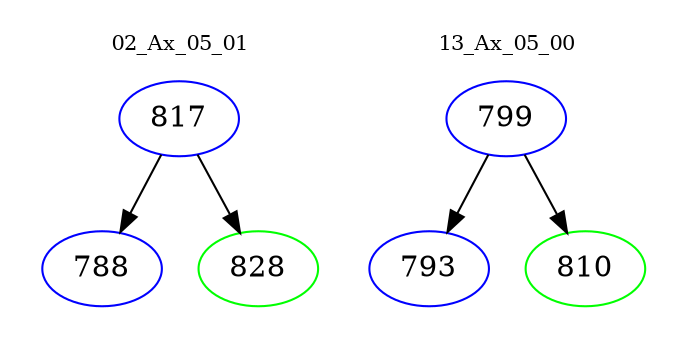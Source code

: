 digraph{
subgraph cluster_0 {
color = white
label = "02_Ax_05_01";
fontsize=10;
T0_817 [label="817", color="blue"]
T0_817 -> T0_788 [color="black"]
T0_788 [label="788", color="blue"]
T0_817 -> T0_828 [color="black"]
T0_828 [label="828", color="green"]
}
subgraph cluster_1 {
color = white
label = "13_Ax_05_00";
fontsize=10;
T1_799 [label="799", color="blue"]
T1_799 -> T1_793 [color="black"]
T1_793 [label="793", color="blue"]
T1_799 -> T1_810 [color="black"]
T1_810 [label="810", color="green"]
}
}
